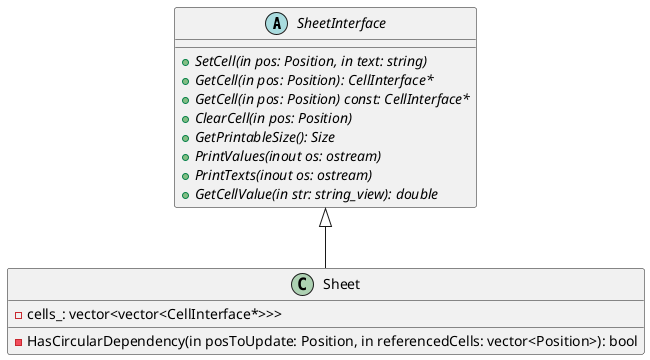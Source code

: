 
@startuml

abstract class SheetInterface {
    +{abstract} SetCell(in pos: Position, in text: string)
    +{abstract} GetCell(in pos: Position): CellInterface*
    +{abstract} GetCell(in pos: Position) const: CellInterface*
    +{abstract} ClearCell(in pos: Position)
    +{abstract} GetPrintableSize(): Size
    +{abstract} PrintValues(inout os: ostream)
    +{abstract} PrintTexts(inout os: ostream)
    +{abstract} GetCellValue(in str: string_view): double
}

class Sheet {
    -cells_: vector<vector<CellInterface*>>>
    -HasCircularDependency(in posToUpdate: Position, in referencedCells: vector<Position>): bool
}

class Sheet extends SheetInterface

@enduml
